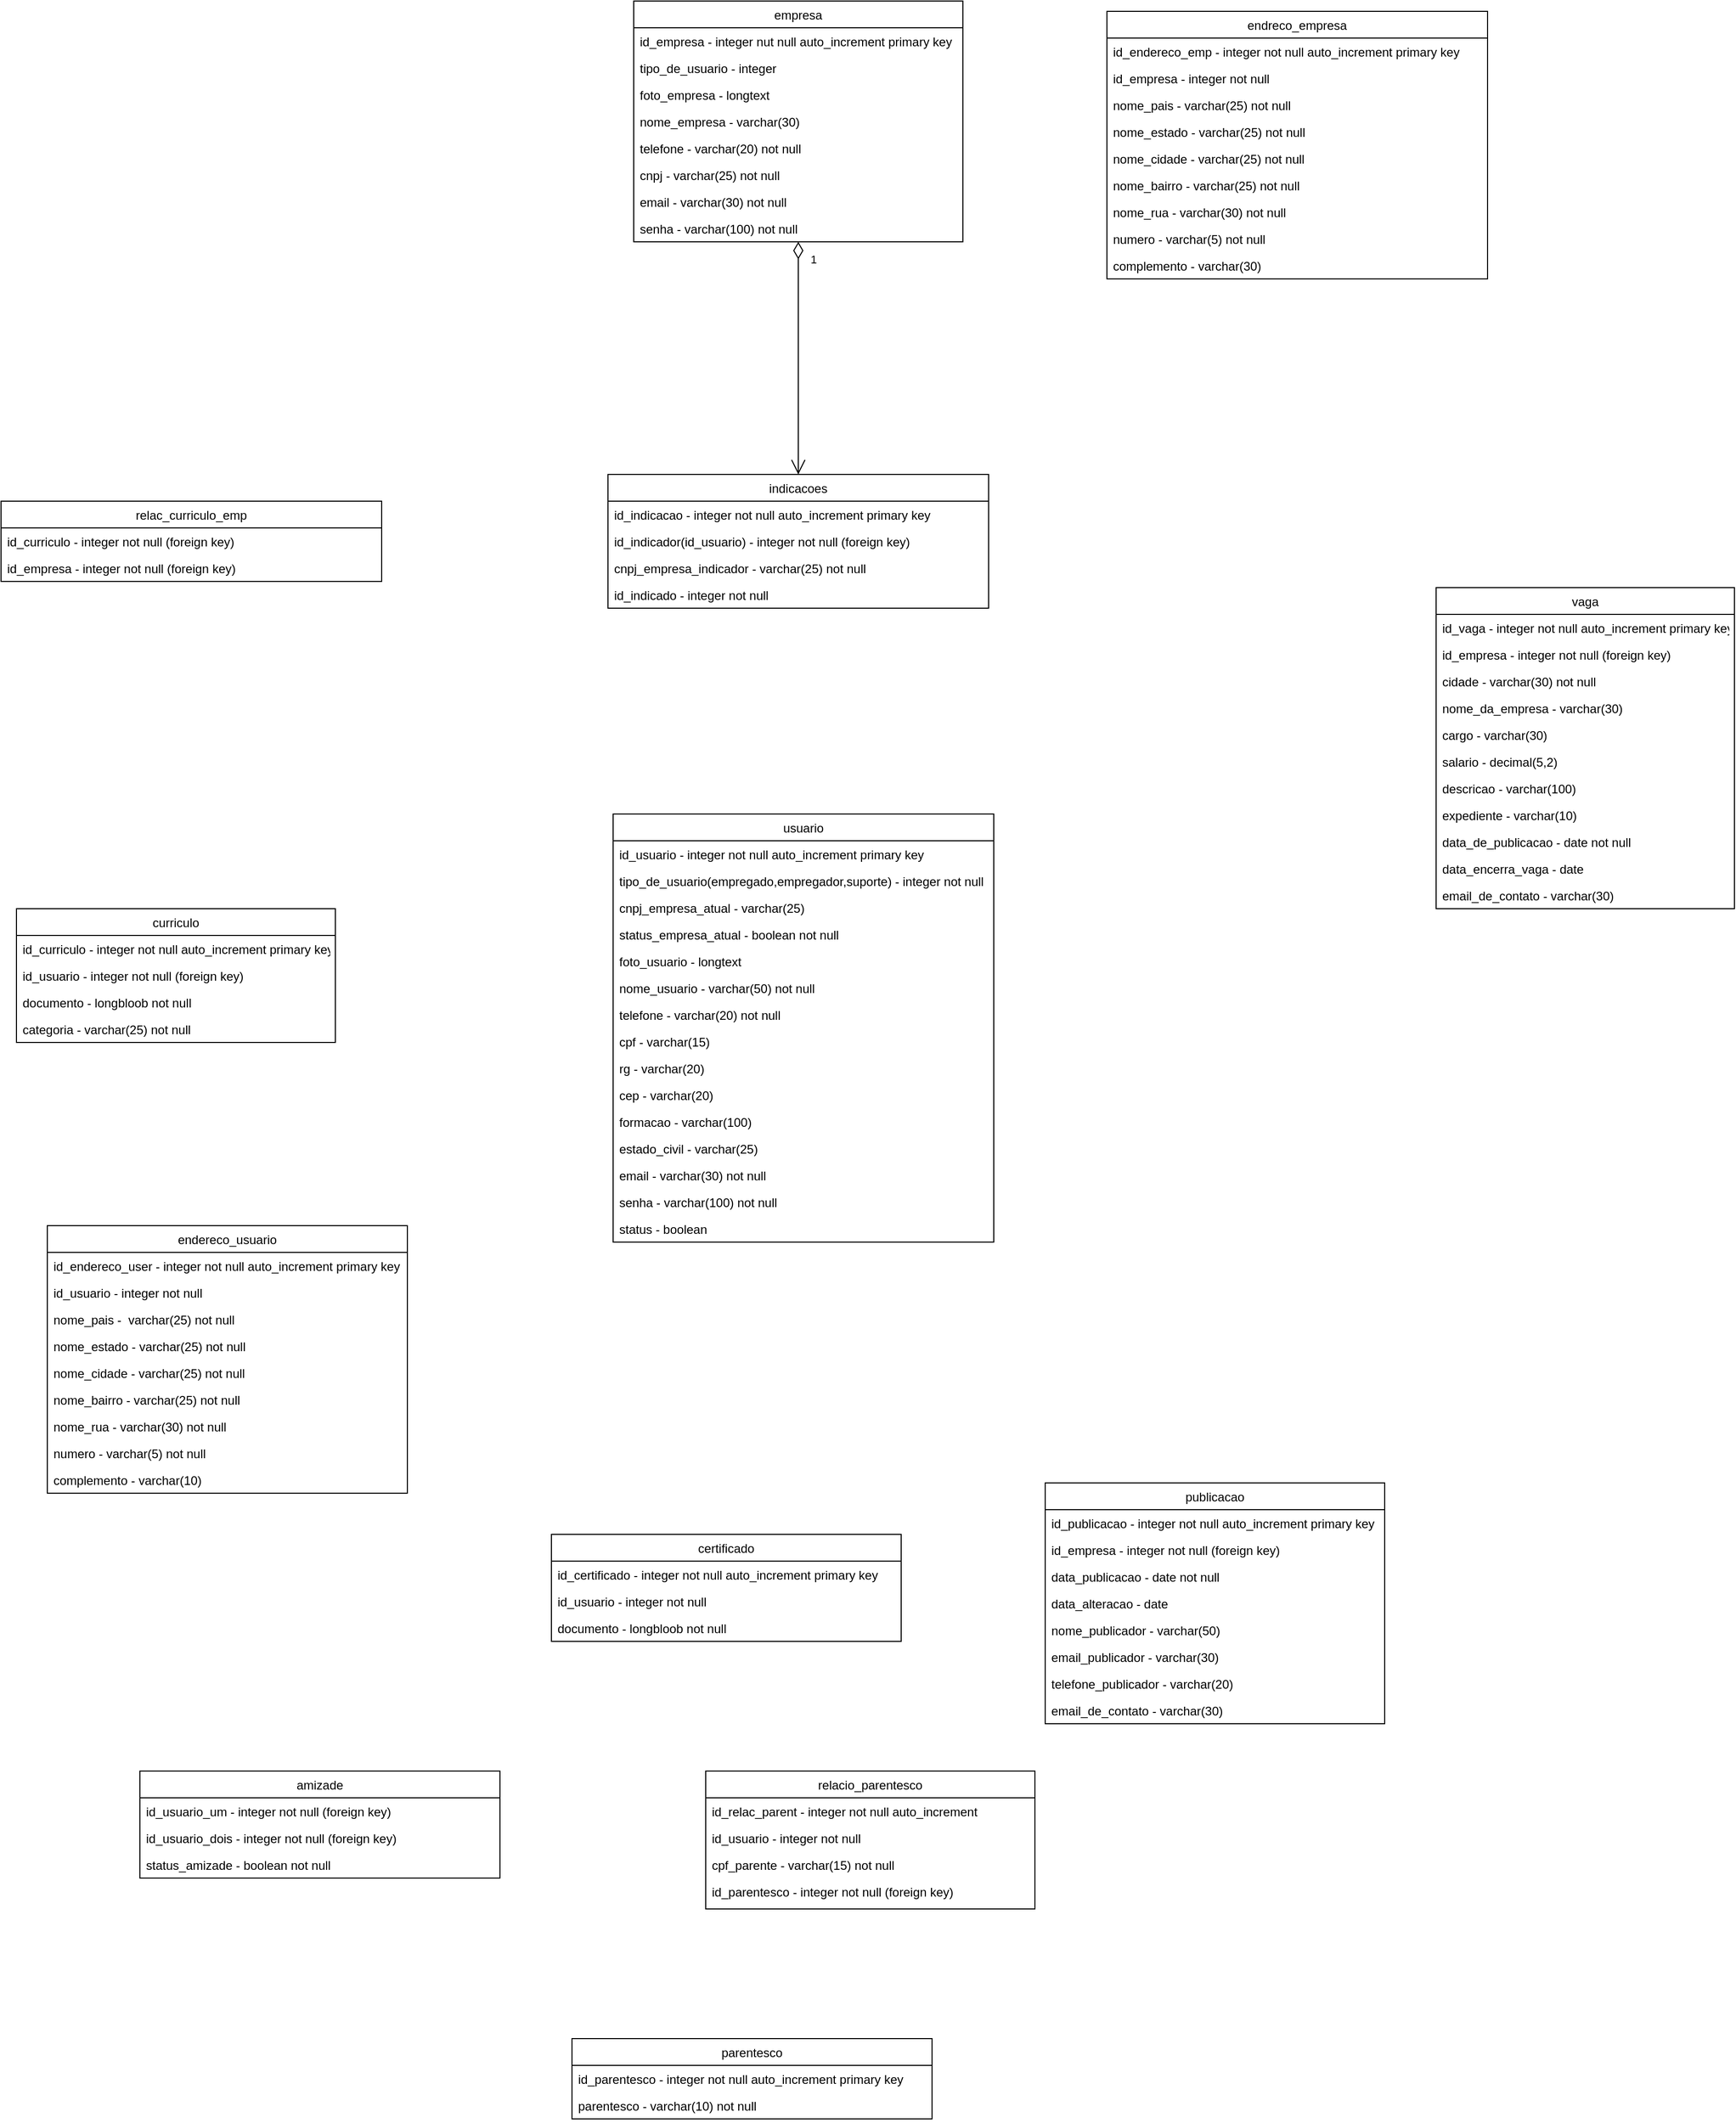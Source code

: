 <mxfile version="18.0.3" type="device"><diagram name="Page-1" id="c4acf3e9-155e-7222-9cf6-157b1a14988f"><mxGraphModel dx="2331" dy="2186" grid="1" gridSize="10" guides="1" tooltips="1" connect="1" arrows="1" fold="1" page="1" pageScale="1" pageWidth="850" pageHeight="1100" background="none" math="0" shadow="0"><root><mxCell id="0"/><mxCell id="1" parent="0"/><mxCell id="nHbKDUpMwGYDts8eb4Cf-1" value="usuario" style="swimlane;fontStyle=0;childLayout=stackLayout;horizontal=1;startSize=26;fillColor=none;horizontalStack=0;resizeParent=1;resizeParentMax=0;resizeLast=0;collapsible=1;marginBottom=0;" parent="1" vertex="1"><mxGeometry x="710" y="160" width="370" height="416" as="geometry"><mxRectangle x="140" y="210" width="90" height="26" as="alternateBounds"/></mxGeometry></mxCell><mxCell id="nHbKDUpMwGYDts8eb4Cf-2" value="id_usuario - integer not null auto_increment primary key" style="text;strokeColor=none;fillColor=none;align=left;verticalAlign=top;spacingLeft=4;spacingRight=4;overflow=hidden;rotatable=0;points=[[0,0.5],[1,0.5]];portConstraint=eastwest;" parent="nHbKDUpMwGYDts8eb4Cf-1" vertex="1"><mxGeometry y="26" width="370" height="26" as="geometry"/></mxCell><mxCell id="nHbKDUpMwGYDts8eb4Cf-3" value="tipo_de_usuario(empregado,empregador,suporte) - integer not null" style="text;strokeColor=none;fillColor=none;align=left;verticalAlign=top;spacingLeft=4;spacingRight=4;overflow=hidden;rotatable=0;points=[[0,0.5],[1,0.5]];portConstraint=eastwest;" parent="nHbKDUpMwGYDts8eb4Cf-1" vertex="1"><mxGeometry y="52" width="370" height="26" as="geometry"/></mxCell><mxCell id="nHbKDUpMwGYDts8eb4Cf-4" value="cnpj_empresa_atual - varchar(25) " style="text;strokeColor=none;fillColor=none;align=left;verticalAlign=top;spacingLeft=4;spacingRight=4;overflow=hidden;rotatable=0;points=[[0,0.5],[1,0.5]];portConstraint=eastwest;" parent="nHbKDUpMwGYDts8eb4Cf-1" vertex="1"><mxGeometry y="78" width="370" height="26" as="geometry"/></mxCell><mxCell id="nHbKDUpMwGYDts8eb4Cf-8" value="status_empresa_atual - boolean not null" style="text;strokeColor=none;fillColor=none;align=left;verticalAlign=top;spacingLeft=4;spacingRight=4;overflow=hidden;rotatable=0;points=[[0,0.5],[1,0.5]];portConstraint=eastwest;" parent="nHbKDUpMwGYDts8eb4Cf-1" vertex="1"><mxGeometry y="104" width="370" height="26" as="geometry"/></mxCell><mxCell id="nHbKDUpMwGYDts8eb4Cf-9" value="foto_usuario - longtext" style="text;strokeColor=none;fillColor=none;align=left;verticalAlign=top;spacingLeft=4;spacingRight=4;overflow=hidden;rotatable=0;points=[[0,0.5],[1,0.5]];portConstraint=eastwest;" parent="nHbKDUpMwGYDts8eb4Cf-1" vertex="1"><mxGeometry y="130" width="370" height="26" as="geometry"/></mxCell><mxCell id="nHbKDUpMwGYDts8eb4Cf-11" value="nome_usuario - varchar(50) not null" style="text;strokeColor=none;fillColor=none;align=left;verticalAlign=top;spacingLeft=4;spacingRight=4;overflow=hidden;rotatable=0;points=[[0,0.5],[1,0.5]];portConstraint=eastwest;" parent="nHbKDUpMwGYDts8eb4Cf-1" vertex="1"><mxGeometry y="156" width="370" height="26" as="geometry"/></mxCell><mxCell id="nHbKDUpMwGYDts8eb4Cf-12" value="telefone - varchar(20) not null" style="text;strokeColor=none;fillColor=none;align=left;verticalAlign=top;spacingLeft=4;spacingRight=4;overflow=hidden;rotatable=0;points=[[0,0.5],[1,0.5]];portConstraint=eastwest;" parent="nHbKDUpMwGYDts8eb4Cf-1" vertex="1"><mxGeometry y="182" width="370" height="26" as="geometry"/></mxCell><mxCell id="nHbKDUpMwGYDts8eb4Cf-13" value="cpf - varchar(15)" style="text;strokeColor=none;fillColor=none;align=left;verticalAlign=top;spacingLeft=4;spacingRight=4;overflow=hidden;rotatable=0;points=[[0,0.5],[1,0.5]];portConstraint=eastwest;" parent="nHbKDUpMwGYDts8eb4Cf-1" vertex="1"><mxGeometry y="208" width="370" height="26" as="geometry"/></mxCell><mxCell id="ckxbgNwo-FN7XNcKJJgW-1" value="rg - varchar(20)" style="text;strokeColor=none;fillColor=none;align=left;verticalAlign=top;spacingLeft=4;spacingRight=4;overflow=hidden;rotatable=0;points=[[0,0.5],[1,0.5]];portConstraint=eastwest;" vertex="1" parent="nHbKDUpMwGYDts8eb4Cf-1"><mxGeometry y="234" width="370" height="26" as="geometry"/></mxCell><mxCell id="ckxbgNwo-FN7XNcKJJgW-2" value="cep - varchar(20)" style="text;strokeColor=none;fillColor=none;align=left;verticalAlign=top;spacingLeft=4;spacingRight=4;overflow=hidden;rotatable=0;points=[[0,0.5],[1,0.5]];portConstraint=eastwest;" vertex="1" parent="nHbKDUpMwGYDts8eb4Cf-1"><mxGeometry y="260" width="370" height="26" as="geometry"/></mxCell><mxCell id="ckxbgNwo-FN7XNcKJJgW-3" value="formacao - varchar(100)" style="text;strokeColor=none;fillColor=none;align=left;verticalAlign=top;spacingLeft=4;spacingRight=4;overflow=hidden;rotatable=0;points=[[0,0.5],[1,0.5]];portConstraint=eastwest;" vertex="1" parent="nHbKDUpMwGYDts8eb4Cf-1"><mxGeometry y="286" width="370" height="26" as="geometry"/></mxCell><mxCell id="ckxbgNwo-FN7XNcKJJgW-4" value="estado_civil - varchar(25)" style="text;strokeColor=none;fillColor=none;align=left;verticalAlign=top;spacingLeft=4;spacingRight=4;overflow=hidden;rotatable=0;points=[[0,0.5],[1,0.5]];portConstraint=eastwest;" vertex="1" parent="nHbKDUpMwGYDts8eb4Cf-1"><mxGeometry y="312" width="370" height="26" as="geometry"/></mxCell><mxCell id="ckxbgNwo-FN7XNcKJJgW-5" value="email - varchar(30) not null" style="text;strokeColor=none;fillColor=none;align=left;verticalAlign=top;spacingLeft=4;spacingRight=4;overflow=hidden;rotatable=0;points=[[0,0.5],[1,0.5]];portConstraint=eastwest;" vertex="1" parent="nHbKDUpMwGYDts8eb4Cf-1"><mxGeometry y="338" width="370" height="26" as="geometry"/></mxCell><mxCell id="ckxbgNwo-FN7XNcKJJgW-6" value="senha - varchar(100) not null" style="text;strokeColor=none;fillColor=none;align=left;verticalAlign=top;spacingLeft=4;spacingRight=4;overflow=hidden;rotatable=0;points=[[0,0.5],[1,0.5]];portConstraint=eastwest;" vertex="1" parent="nHbKDUpMwGYDts8eb4Cf-1"><mxGeometry y="364" width="370" height="26" as="geometry"/></mxCell><mxCell id="ckxbgNwo-FN7XNcKJJgW-8" value="status - boolean" style="text;strokeColor=none;fillColor=none;align=left;verticalAlign=top;spacingLeft=4;spacingRight=4;overflow=hidden;rotatable=0;points=[[0,0.5],[1,0.5]];portConstraint=eastwest;" vertex="1" parent="nHbKDUpMwGYDts8eb4Cf-1"><mxGeometry y="390" width="370" height="26" as="geometry"/></mxCell><mxCell id="ckxbgNwo-FN7XNcKJJgW-9" value="empresa" style="swimlane;fontStyle=0;childLayout=stackLayout;horizontal=1;startSize=26;fillColor=none;horizontalStack=0;resizeParent=1;resizeParentMax=0;resizeLast=0;collapsible=1;marginBottom=0;" vertex="1" parent="1"><mxGeometry x="730" y="-630" width="320" height="234" as="geometry"/></mxCell><mxCell id="ckxbgNwo-FN7XNcKJJgW-10" value="id_empresa - integer nut null auto_increment primary key" style="text;strokeColor=none;fillColor=none;align=left;verticalAlign=top;spacingLeft=4;spacingRight=4;overflow=hidden;rotatable=0;points=[[0,0.5],[1,0.5]];portConstraint=eastwest;" vertex="1" parent="ckxbgNwo-FN7XNcKJJgW-9"><mxGeometry y="26" width="320" height="26" as="geometry"/></mxCell><mxCell id="ckxbgNwo-FN7XNcKJJgW-11" value="tipo_de_usuario - integer" style="text;strokeColor=none;fillColor=none;align=left;verticalAlign=top;spacingLeft=4;spacingRight=4;overflow=hidden;rotatable=0;points=[[0,0.5],[1,0.5]];portConstraint=eastwest;" vertex="1" parent="ckxbgNwo-FN7XNcKJJgW-9"><mxGeometry y="52" width="320" height="26" as="geometry"/></mxCell><mxCell id="ckxbgNwo-FN7XNcKJJgW-12" value="foto_empresa - longtext" style="text;strokeColor=none;fillColor=none;align=left;verticalAlign=top;spacingLeft=4;spacingRight=4;overflow=hidden;rotatable=0;points=[[0,0.5],[1,0.5]];portConstraint=eastwest;" vertex="1" parent="ckxbgNwo-FN7XNcKJJgW-9"><mxGeometry y="78" width="320" height="26" as="geometry"/></mxCell><mxCell id="ckxbgNwo-FN7XNcKJJgW-13" value="nome_empresa - varchar(30)" style="text;strokeColor=none;fillColor=none;align=left;verticalAlign=top;spacingLeft=4;spacingRight=4;overflow=hidden;rotatable=0;points=[[0,0.5],[1,0.5]];portConstraint=eastwest;" vertex="1" parent="ckxbgNwo-FN7XNcKJJgW-9"><mxGeometry y="104" width="320" height="26" as="geometry"/></mxCell><mxCell id="ckxbgNwo-FN7XNcKJJgW-14" value="telefone - varchar(20) not null" style="text;strokeColor=none;fillColor=none;align=left;verticalAlign=top;spacingLeft=4;spacingRight=4;overflow=hidden;rotatable=0;points=[[0,0.5],[1,0.5]];portConstraint=eastwest;" vertex="1" parent="ckxbgNwo-FN7XNcKJJgW-9"><mxGeometry y="130" width="320" height="26" as="geometry"/></mxCell><mxCell id="ckxbgNwo-FN7XNcKJJgW-15" value="cnpj - varchar(25) not null" style="text;strokeColor=none;fillColor=none;align=left;verticalAlign=top;spacingLeft=4;spacingRight=4;overflow=hidden;rotatable=0;points=[[0,0.5],[1,0.5]];portConstraint=eastwest;" vertex="1" parent="ckxbgNwo-FN7XNcKJJgW-9"><mxGeometry y="156" width="320" height="26" as="geometry"/></mxCell><mxCell id="ckxbgNwo-FN7XNcKJJgW-16" value="email - varchar(30) not null" style="text;strokeColor=none;fillColor=none;align=left;verticalAlign=top;spacingLeft=4;spacingRight=4;overflow=hidden;rotatable=0;points=[[0,0.5],[1,0.5]];portConstraint=eastwest;" vertex="1" parent="ckxbgNwo-FN7XNcKJJgW-9"><mxGeometry y="182" width="320" height="26" as="geometry"/></mxCell><mxCell id="ckxbgNwo-FN7XNcKJJgW-17" value="senha - varchar(100) not null" style="text;strokeColor=none;fillColor=none;align=left;verticalAlign=top;spacingLeft=4;spacingRight=4;overflow=hidden;rotatable=0;points=[[0,0.5],[1,0.5]];portConstraint=eastwest;" vertex="1" parent="ckxbgNwo-FN7XNcKJJgW-9"><mxGeometry y="208" width="320" height="26" as="geometry"/></mxCell><mxCell id="ckxbgNwo-FN7XNcKJJgW-18" value="vaga" style="swimlane;fontStyle=0;childLayout=stackLayout;horizontal=1;startSize=26;fillColor=none;horizontalStack=0;resizeParent=1;resizeParentMax=0;resizeLast=0;collapsible=1;marginBottom=0;" vertex="1" parent="1"><mxGeometry x="1510" y="-60" width="290" height="312" as="geometry"/></mxCell><mxCell id="ckxbgNwo-FN7XNcKJJgW-19" value="id_vaga - integer not null auto_increment primary key" style="text;strokeColor=none;fillColor=none;align=left;verticalAlign=top;spacingLeft=4;spacingRight=4;overflow=hidden;rotatable=0;points=[[0,0.5],[1,0.5]];portConstraint=eastwest;" vertex="1" parent="ckxbgNwo-FN7XNcKJJgW-18"><mxGeometry y="26" width="290" height="26" as="geometry"/></mxCell><mxCell id="ckxbgNwo-FN7XNcKJJgW-20" value="id_empresa - integer not null (foreign key)" style="text;strokeColor=none;fillColor=none;align=left;verticalAlign=top;spacingLeft=4;spacingRight=4;overflow=hidden;rotatable=0;points=[[0,0.5],[1,0.5]];portConstraint=eastwest;" vertex="1" parent="ckxbgNwo-FN7XNcKJJgW-18"><mxGeometry y="52" width="290" height="26" as="geometry"/></mxCell><mxCell id="ckxbgNwo-FN7XNcKJJgW-21" value="cidade - varchar(30) not null" style="text;strokeColor=none;fillColor=none;align=left;verticalAlign=top;spacingLeft=4;spacingRight=4;overflow=hidden;rotatable=0;points=[[0,0.5],[1,0.5]];portConstraint=eastwest;" vertex="1" parent="ckxbgNwo-FN7XNcKJJgW-18"><mxGeometry y="78" width="290" height="26" as="geometry"/></mxCell><mxCell id="ckxbgNwo-FN7XNcKJJgW-22" value="nome_da_empresa - varchar(30) " style="text;strokeColor=none;fillColor=none;align=left;verticalAlign=top;spacingLeft=4;spacingRight=4;overflow=hidden;rotatable=0;points=[[0,0.5],[1,0.5]];portConstraint=eastwest;" vertex="1" parent="ckxbgNwo-FN7XNcKJJgW-18"><mxGeometry y="104" width="290" height="26" as="geometry"/></mxCell><mxCell id="ckxbgNwo-FN7XNcKJJgW-23" value="cargo - varchar(30)" style="text;strokeColor=none;fillColor=none;align=left;verticalAlign=top;spacingLeft=4;spacingRight=4;overflow=hidden;rotatable=0;points=[[0,0.5],[1,0.5]];portConstraint=eastwest;" vertex="1" parent="ckxbgNwo-FN7XNcKJJgW-18"><mxGeometry y="130" width="290" height="26" as="geometry"/></mxCell><mxCell id="ckxbgNwo-FN7XNcKJJgW-24" value="salario - decimal(5,2)" style="text;strokeColor=none;fillColor=none;align=left;verticalAlign=top;spacingLeft=4;spacingRight=4;overflow=hidden;rotatable=0;points=[[0,0.5],[1,0.5]];portConstraint=eastwest;" vertex="1" parent="ckxbgNwo-FN7XNcKJJgW-18"><mxGeometry y="156" width="290" height="26" as="geometry"/></mxCell><mxCell id="ckxbgNwo-FN7XNcKJJgW-25" value="descricao - varchar(100)" style="text;strokeColor=none;fillColor=none;align=left;verticalAlign=top;spacingLeft=4;spacingRight=4;overflow=hidden;rotatable=0;points=[[0,0.5],[1,0.5]];portConstraint=eastwest;" vertex="1" parent="ckxbgNwo-FN7XNcKJJgW-18"><mxGeometry y="182" width="290" height="26" as="geometry"/></mxCell><mxCell id="ckxbgNwo-FN7XNcKJJgW-26" value="expediente - varchar(10)" style="text;strokeColor=none;fillColor=none;align=left;verticalAlign=top;spacingLeft=4;spacingRight=4;overflow=hidden;rotatable=0;points=[[0,0.5],[1,0.5]];portConstraint=eastwest;" vertex="1" parent="ckxbgNwo-FN7XNcKJJgW-18"><mxGeometry y="208" width="290" height="26" as="geometry"/></mxCell><mxCell id="ckxbgNwo-FN7XNcKJJgW-27" value="data_de_publicacao - date not null" style="text;strokeColor=none;fillColor=none;align=left;verticalAlign=top;spacingLeft=4;spacingRight=4;overflow=hidden;rotatable=0;points=[[0,0.5],[1,0.5]];portConstraint=eastwest;" vertex="1" parent="ckxbgNwo-FN7XNcKJJgW-18"><mxGeometry y="234" width="290" height="26" as="geometry"/></mxCell><mxCell id="ckxbgNwo-FN7XNcKJJgW-28" value="data_encerra_vaga - date" style="text;strokeColor=none;fillColor=none;align=left;verticalAlign=top;spacingLeft=4;spacingRight=4;overflow=hidden;rotatable=0;points=[[0,0.5],[1,0.5]];portConstraint=eastwest;" vertex="1" parent="ckxbgNwo-FN7XNcKJJgW-18"><mxGeometry y="260" width="290" height="26" as="geometry"/></mxCell><mxCell id="ckxbgNwo-FN7XNcKJJgW-36" value="email_de_contato - varchar(30)" style="text;strokeColor=none;fillColor=none;align=left;verticalAlign=top;spacingLeft=4;spacingRight=4;overflow=hidden;rotatable=0;points=[[0,0.5],[1,0.5]];portConstraint=eastwest;" vertex="1" parent="ckxbgNwo-FN7XNcKJJgW-18"><mxGeometry y="286" width="290" height="26" as="geometry"/></mxCell><mxCell id="ckxbgNwo-FN7XNcKJJgW-29" value="publicacao" style="swimlane;fontStyle=0;childLayout=stackLayout;horizontal=1;startSize=26;fillColor=none;horizontalStack=0;resizeParent=1;resizeParentMax=0;resizeLast=0;collapsible=1;marginBottom=0;" vertex="1" parent="1"><mxGeometry x="1130" y="810" width="330" height="234" as="geometry"/></mxCell><mxCell id="ckxbgNwo-FN7XNcKJJgW-30" value="id_publicacao - integer not null auto_increment primary key" style="text;strokeColor=none;fillColor=none;align=left;verticalAlign=top;spacingLeft=4;spacingRight=4;overflow=hidden;rotatable=0;points=[[0,0.5],[1,0.5]];portConstraint=eastwest;" vertex="1" parent="ckxbgNwo-FN7XNcKJJgW-29"><mxGeometry y="26" width="330" height="26" as="geometry"/></mxCell><mxCell id="ckxbgNwo-FN7XNcKJJgW-31" value="id_empresa - integer not null (foreign key)" style="text;strokeColor=none;fillColor=none;align=left;verticalAlign=top;spacingLeft=4;spacingRight=4;overflow=hidden;rotatable=0;points=[[0,0.5],[1,0.5]];portConstraint=eastwest;" vertex="1" parent="ckxbgNwo-FN7XNcKJJgW-29"><mxGeometry y="52" width="330" height="26" as="geometry"/></mxCell><mxCell id="ckxbgNwo-FN7XNcKJJgW-32" value="data_publicacao - date not null" style="text;strokeColor=none;fillColor=none;align=left;verticalAlign=top;spacingLeft=4;spacingRight=4;overflow=hidden;rotatable=0;points=[[0,0.5],[1,0.5]];portConstraint=eastwest;" vertex="1" parent="ckxbgNwo-FN7XNcKJJgW-29"><mxGeometry y="78" width="330" height="26" as="geometry"/></mxCell><mxCell id="ckxbgNwo-FN7XNcKJJgW-33" value="data_alteracao - date" style="text;strokeColor=none;fillColor=none;align=left;verticalAlign=top;spacingLeft=4;spacingRight=4;overflow=hidden;rotatable=0;points=[[0,0.5],[1,0.5]];portConstraint=eastwest;" vertex="1" parent="ckxbgNwo-FN7XNcKJJgW-29"><mxGeometry y="104" width="330" height="26" as="geometry"/></mxCell><mxCell id="ckxbgNwo-FN7XNcKJJgW-34" value="nome_publicador - varchar(50)" style="text;strokeColor=none;fillColor=none;align=left;verticalAlign=top;spacingLeft=4;spacingRight=4;overflow=hidden;rotatable=0;points=[[0,0.5],[1,0.5]];portConstraint=eastwest;" vertex="1" parent="ckxbgNwo-FN7XNcKJJgW-29"><mxGeometry y="130" width="330" height="26" as="geometry"/></mxCell><mxCell id="ckxbgNwo-FN7XNcKJJgW-35" value="email_publicador - varchar(30)" style="text;strokeColor=none;fillColor=none;align=left;verticalAlign=top;spacingLeft=4;spacingRight=4;overflow=hidden;rotatable=0;points=[[0,0.5],[1,0.5]];portConstraint=eastwest;" vertex="1" parent="ckxbgNwo-FN7XNcKJJgW-29"><mxGeometry y="156" width="330" height="26" as="geometry"/></mxCell><mxCell id="ckxbgNwo-FN7XNcKJJgW-38" value="telefone_publicador - varchar(20)" style="text;strokeColor=none;fillColor=none;align=left;verticalAlign=top;spacingLeft=4;spacingRight=4;overflow=hidden;rotatable=0;points=[[0,0.5],[1,0.5]];portConstraint=eastwest;" vertex="1" parent="ckxbgNwo-FN7XNcKJJgW-29"><mxGeometry y="182" width="330" height="26" as="geometry"/></mxCell><mxCell id="ckxbgNwo-FN7XNcKJJgW-37" value="email_de_contato - varchar(30)" style="text;strokeColor=none;fillColor=none;align=left;verticalAlign=top;spacingLeft=4;spacingRight=4;overflow=hidden;rotatable=0;points=[[0,0.5],[1,0.5]];portConstraint=eastwest;" vertex="1" parent="ckxbgNwo-FN7XNcKJJgW-29"><mxGeometry y="208" width="330" height="26" as="geometry"/></mxCell><mxCell id="ckxbgNwo-FN7XNcKJJgW-39" value="curriculo" style="swimlane;fontStyle=0;childLayout=stackLayout;horizontal=1;startSize=26;fillColor=none;horizontalStack=0;resizeParent=1;resizeParentMax=0;resizeLast=0;collapsible=1;marginBottom=0;" vertex="1" parent="1"><mxGeometry x="130" y="252" width="310" height="130" as="geometry"/></mxCell><mxCell id="ckxbgNwo-FN7XNcKJJgW-40" value="id_curriculo - integer not null auto_increment primary key" style="text;strokeColor=none;fillColor=none;align=left;verticalAlign=top;spacingLeft=4;spacingRight=4;overflow=hidden;rotatable=0;points=[[0,0.5],[1,0.5]];portConstraint=eastwest;" vertex="1" parent="ckxbgNwo-FN7XNcKJJgW-39"><mxGeometry y="26" width="310" height="26" as="geometry"/></mxCell><mxCell id="ckxbgNwo-FN7XNcKJJgW-41" value="id_usuario - integer not null (foreign key)" style="text;strokeColor=none;fillColor=none;align=left;verticalAlign=top;spacingLeft=4;spacingRight=4;overflow=hidden;rotatable=0;points=[[0,0.5],[1,0.5]];portConstraint=eastwest;" vertex="1" parent="ckxbgNwo-FN7XNcKJJgW-39"><mxGeometry y="52" width="310" height="26" as="geometry"/></mxCell><mxCell id="ckxbgNwo-FN7XNcKJJgW-42" value="documento - longbloob not null" style="text;strokeColor=none;fillColor=none;align=left;verticalAlign=top;spacingLeft=4;spacingRight=4;overflow=hidden;rotatable=0;points=[[0,0.5],[1,0.5]];portConstraint=eastwest;" vertex="1" parent="ckxbgNwo-FN7XNcKJJgW-39"><mxGeometry y="78" width="310" height="26" as="geometry"/></mxCell><mxCell id="ckxbgNwo-FN7XNcKJJgW-43" value="categoria - varchar(25) not null" style="text;strokeColor=none;fillColor=none;align=left;verticalAlign=top;spacingLeft=4;spacingRight=4;overflow=hidden;rotatable=0;points=[[0,0.5],[1,0.5]];portConstraint=eastwest;" vertex="1" parent="ckxbgNwo-FN7XNcKJJgW-39"><mxGeometry y="104" width="310" height="26" as="geometry"/></mxCell><mxCell id="ckxbgNwo-FN7XNcKJJgW-44" value="endereco_usuario" style="swimlane;fontStyle=0;childLayout=stackLayout;horizontal=1;startSize=26;fillColor=none;horizontalStack=0;resizeParent=1;resizeParentMax=0;resizeLast=0;collapsible=1;marginBottom=0;" vertex="1" parent="1"><mxGeometry x="160" y="560" width="350" height="260" as="geometry"/></mxCell><mxCell id="ckxbgNwo-FN7XNcKJJgW-45" value="id_endereco_user - integer not null auto_increment primary key" style="text;strokeColor=none;fillColor=none;align=left;verticalAlign=top;spacingLeft=4;spacingRight=4;overflow=hidden;rotatable=0;points=[[0,0.5],[1,0.5]];portConstraint=eastwest;" vertex="1" parent="ckxbgNwo-FN7XNcKJJgW-44"><mxGeometry y="26" width="350" height="26" as="geometry"/></mxCell><mxCell id="ckxbgNwo-FN7XNcKJJgW-46" value="id_usuario - integer not null " style="text;strokeColor=none;fillColor=none;align=left;verticalAlign=top;spacingLeft=4;spacingRight=4;overflow=hidden;rotatable=0;points=[[0,0.5],[1,0.5]];portConstraint=eastwest;" vertex="1" parent="ckxbgNwo-FN7XNcKJJgW-44"><mxGeometry y="52" width="350" height="26" as="geometry"/></mxCell><mxCell id="ckxbgNwo-FN7XNcKJJgW-47" value="nome_pais -  varchar(25) not null " style="text;strokeColor=none;fillColor=none;align=left;verticalAlign=top;spacingLeft=4;spacingRight=4;overflow=hidden;rotatable=0;points=[[0,0.5],[1,0.5]];portConstraint=eastwest;" vertex="1" parent="ckxbgNwo-FN7XNcKJJgW-44"><mxGeometry y="78" width="350" height="26" as="geometry"/></mxCell><mxCell id="ckxbgNwo-FN7XNcKJJgW-48" value="nome_estado - varchar(25) not null" style="text;strokeColor=none;fillColor=none;align=left;verticalAlign=top;spacingLeft=4;spacingRight=4;overflow=hidden;rotatable=0;points=[[0,0.5],[1,0.5]];portConstraint=eastwest;" vertex="1" parent="ckxbgNwo-FN7XNcKJJgW-44"><mxGeometry y="104" width="350" height="26" as="geometry"/></mxCell><mxCell id="ckxbgNwo-FN7XNcKJJgW-49" value="nome_cidade - varchar(25) not null" style="text;strokeColor=none;fillColor=none;align=left;verticalAlign=top;spacingLeft=4;spacingRight=4;overflow=hidden;rotatable=0;points=[[0,0.5],[1,0.5]];portConstraint=eastwest;" vertex="1" parent="ckxbgNwo-FN7XNcKJJgW-44"><mxGeometry y="130" width="350" height="26" as="geometry"/></mxCell><mxCell id="ckxbgNwo-FN7XNcKJJgW-51" value="nome_bairro - varchar(25) not null" style="text;strokeColor=none;fillColor=none;align=left;verticalAlign=top;spacingLeft=4;spacingRight=4;overflow=hidden;rotatable=0;points=[[0,0.5],[1,0.5]];portConstraint=eastwest;" vertex="1" parent="ckxbgNwo-FN7XNcKJJgW-44"><mxGeometry y="156" width="350" height="26" as="geometry"/></mxCell><mxCell id="ckxbgNwo-FN7XNcKJJgW-52" value="nome_rua - varchar(30) not null" style="text;strokeColor=none;fillColor=none;align=left;verticalAlign=top;spacingLeft=4;spacingRight=4;overflow=hidden;rotatable=0;points=[[0,0.5],[1,0.5]];portConstraint=eastwest;" vertex="1" parent="ckxbgNwo-FN7XNcKJJgW-44"><mxGeometry y="182" width="350" height="26" as="geometry"/></mxCell><mxCell id="ckxbgNwo-FN7XNcKJJgW-53" value="numero - varchar(5) not null" style="text;strokeColor=none;fillColor=none;align=left;verticalAlign=top;spacingLeft=4;spacingRight=4;overflow=hidden;rotatable=0;points=[[0,0.5],[1,0.5]];portConstraint=eastwest;" vertex="1" parent="ckxbgNwo-FN7XNcKJJgW-44"><mxGeometry y="208" width="350" height="26" as="geometry"/></mxCell><mxCell id="ckxbgNwo-FN7XNcKJJgW-54" value="complemento - varchar(10)" style="text;strokeColor=none;fillColor=none;align=left;verticalAlign=top;spacingLeft=4;spacingRight=4;overflow=hidden;rotatable=0;points=[[0,0.5],[1,0.5]];portConstraint=eastwest;" vertex="1" parent="ckxbgNwo-FN7XNcKJJgW-44"><mxGeometry y="234" width="350" height="26" as="geometry"/></mxCell><mxCell id="ckxbgNwo-FN7XNcKJJgW-55" value="endreco_empresa" style="swimlane;fontStyle=0;childLayout=stackLayout;horizontal=1;startSize=26;fillColor=none;horizontalStack=0;resizeParent=1;resizeParentMax=0;resizeLast=0;collapsible=1;marginBottom=0;" vertex="1" parent="1"><mxGeometry x="1190" y="-620" width="370" height="260" as="geometry"/></mxCell><mxCell id="ckxbgNwo-FN7XNcKJJgW-56" value="id_endereco_emp - integer not null auto_increment primary key" style="text;strokeColor=none;fillColor=none;align=left;verticalAlign=top;spacingLeft=4;spacingRight=4;overflow=hidden;rotatable=0;points=[[0,0.5],[1,0.5]];portConstraint=eastwest;" vertex="1" parent="ckxbgNwo-FN7XNcKJJgW-55"><mxGeometry y="26" width="370" height="26" as="geometry"/></mxCell><mxCell id="ckxbgNwo-FN7XNcKJJgW-57" value="id_empresa - integer not null" style="text;strokeColor=none;fillColor=none;align=left;verticalAlign=top;spacingLeft=4;spacingRight=4;overflow=hidden;rotatable=0;points=[[0,0.5],[1,0.5]];portConstraint=eastwest;" vertex="1" parent="ckxbgNwo-FN7XNcKJJgW-55"><mxGeometry y="52" width="370" height="26" as="geometry"/></mxCell><mxCell id="ckxbgNwo-FN7XNcKJJgW-58" value="nome_pais - varchar(25) not null" style="text;strokeColor=none;fillColor=none;align=left;verticalAlign=top;spacingLeft=4;spacingRight=4;overflow=hidden;rotatable=0;points=[[0,0.5],[1,0.5]];portConstraint=eastwest;" vertex="1" parent="ckxbgNwo-FN7XNcKJJgW-55"><mxGeometry y="78" width="370" height="26" as="geometry"/></mxCell><mxCell id="ckxbgNwo-FN7XNcKJJgW-63" value="nome_estado - varchar(25) not null" style="text;strokeColor=none;fillColor=none;align=left;verticalAlign=top;spacingLeft=4;spacingRight=4;overflow=hidden;rotatable=0;points=[[0,0.5],[1,0.5]];portConstraint=eastwest;" vertex="1" parent="ckxbgNwo-FN7XNcKJJgW-55"><mxGeometry y="104" width="370" height="26" as="geometry"/></mxCell><mxCell id="ckxbgNwo-FN7XNcKJJgW-64" value="nome_cidade - varchar(25) not null" style="text;strokeColor=none;fillColor=none;align=left;verticalAlign=top;spacingLeft=4;spacingRight=4;overflow=hidden;rotatable=0;points=[[0,0.5],[1,0.5]];portConstraint=eastwest;" vertex="1" parent="ckxbgNwo-FN7XNcKJJgW-55"><mxGeometry y="130" width="370" height="26" as="geometry"/></mxCell><mxCell id="ckxbgNwo-FN7XNcKJJgW-65" value="nome_bairro - varchar(25) not null" style="text;strokeColor=none;fillColor=none;align=left;verticalAlign=top;spacingLeft=4;spacingRight=4;overflow=hidden;rotatable=0;points=[[0,0.5],[1,0.5]];portConstraint=eastwest;" vertex="1" parent="ckxbgNwo-FN7XNcKJJgW-55"><mxGeometry y="156" width="370" height="26" as="geometry"/></mxCell><mxCell id="ckxbgNwo-FN7XNcKJJgW-66" value="nome_rua - varchar(30) not null" style="text;strokeColor=none;fillColor=none;align=left;verticalAlign=top;spacingLeft=4;spacingRight=4;overflow=hidden;rotatable=0;points=[[0,0.5],[1,0.5]];portConstraint=eastwest;" vertex="1" parent="ckxbgNwo-FN7XNcKJJgW-55"><mxGeometry y="182" width="370" height="26" as="geometry"/></mxCell><mxCell id="ckxbgNwo-FN7XNcKJJgW-67" value="numero - varchar(5) not null" style="text;strokeColor=none;fillColor=none;align=left;verticalAlign=top;spacingLeft=4;spacingRight=4;overflow=hidden;rotatable=0;points=[[0,0.5],[1,0.5]];portConstraint=eastwest;" vertex="1" parent="ckxbgNwo-FN7XNcKJJgW-55"><mxGeometry y="208" width="370" height="26" as="geometry"/></mxCell><mxCell id="ckxbgNwo-FN7XNcKJJgW-68" value="complemento - varchar(30) " style="text;strokeColor=none;fillColor=none;align=left;verticalAlign=top;spacingLeft=4;spacingRight=4;overflow=hidden;rotatable=0;points=[[0,0.5],[1,0.5]];portConstraint=eastwest;" vertex="1" parent="ckxbgNwo-FN7XNcKJJgW-55"><mxGeometry y="234" width="370" height="26" as="geometry"/></mxCell><mxCell id="ckxbgNwo-FN7XNcKJJgW-69" value="certificado" style="swimlane;fontStyle=0;childLayout=stackLayout;horizontal=1;startSize=26;fillColor=none;horizontalStack=0;resizeParent=1;resizeParentMax=0;resizeLast=0;collapsible=1;marginBottom=0;" vertex="1" parent="1"><mxGeometry x="650" y="860" width="340" height="104" as="geometry"/></mxCell><mxCell id="ckxbgNwo-FN7XNcKJJgW-70" value="id_certificado - integer not null auto_increment primary key" style="text;strokeColor=none;fillColor=none;align=left;verticalAlign=top;spacingLeft=4;spacingRight=4;overflow=hidden;rotatable=0;points=[[0,0.5],[1,0.5]];portConstraint=eastwest;" vertex="1" parent="ckxbgNwo-FN7XNcKJJgW-69"><mxGeometry y="26" width="340" height="26" as="geometry"/></mxCell><mxCell id="ckxbgNwo-FN7XNcKJJgW-71" value="id_usuario - integer not null" style="text;strokeColor=none;fillColor=none;align=left;verticalAlign=top;spacingLeft=4;spacingRight=4;overflow=hidden;rotatable=0;points=[[0,0.5],[1,0.5]];portConstraint=eastwest;" vertex="1" parent="ckxbgNwo-FN7XNcKJJgW-69"><mxGeometry y="52" width="340" height="26" as="geometry"/></mxCell><mxCell id="ckxbgNwo-FN7XNcKJJgW-72" value="documento - longbloob not null" style="text;strokeColor=none;fillColor=none;align=left;verticalAlign=top;spacingLeft=4;spacingRight=4;overflow=hidden;rotatable=0;points=[[0,0.5],[1,0.5]];portConstraint=eastwest;" vertex="1" parent="ckxbgNwo-FN7XNcKJJgW-69"><mxGeometry y="78" width="340" height="26" as="geometry"/></mxCell><mxCell id="ckxbgNwo-FN7XNcKJJgW-73" value="indicacoes" style="swimlane;fontStyle=0;childLayout=stackLayout;horizontal=1;startSize=26;fillColor=none;horizontalStack=0;resizeParent=1;resizeParentMax=0;resizeLast=0;collapsible=1;marginBottom=0;" vertex="1" parent="1"><mxGeometry x="705" y="-170" width="370" height="130" as="geometry"/></mxCell><mxCell id="ckxbgNwo-FN7XNcKJJgW-74" value="id_indicacao - integer not null auto_increment primary key" style="text;strokeColor=none;fillColor=none;align=left;verticalAlign=top;spacingLeft=4;spacingRight=4;overflow=hidden;rotatable=0;points=[[0,0.5],[1,0.5]];portConstraint=eastwest;" vertex="1" parent="ckxbgNwo-FN7XNcKJJgW-73"><mxGeometry y="26" width="370" height="26" as="geometry"/></mxCell><mxCell id="ckxbgNwo-FN7XNcKJJgW-75" value="id_indicador(id_usuario) - integer not null (foreign key)" style="text;strokeColor=none;fillColor=none;align=left;verticalAlign=top;spacingLeft=4;spacingRight=4;overflow=hidden;rotatable=0;points=[[0,0.5],[1,0.5]];portConstraint=eastwest;" vertex="1" parent="ckxbgNwo-FN7XNcKJJgW-73"><mxGeometry y="52" width="370" height="26" as="geometry"/></mxCell><mxCell id="ckxbgNwo-FN7XNcKJJgW-76" value="cnpj_empresa_indicador - varchar(25) not null " style="text;strokeColor=none;fillColor=none;align=left;verticalAlign=top;spacingLeft=4;spacingRight=4;overflow=hidden;rotatable=0;points=[[0,0.5],[1,0.5]];portConstraint=eastwest;" vertex="1" parent="ckxbgNwo-FN7XNcKJJgW-73"><mxGeometry y="78" width="370" height="26" as="geometry"/></mxCell><mxCell id="ckxbgNwo-FN7XNcKJJgW-77" value="id_indicado - integer not null " style="text;strokeColor=none;fillColor=none;align=left;verticalAlign=top;spacingLeft=4;spacingRight=4;overflow=hidden;rotatable=0;points=[[0,0.5],[1,0.5]];portConstraint=eastwest;" vertex="1" parent="ckxbgNwo-FN7XNcKJJgW-73"><mxGeometry y="104" width="370" height="26" as="geometry"/></mxCell><mxCell id="ckxbgNwo-FN7XNcKJJgW-78" value="parentesco" style="swimlane;fontStyle=0;childLayout=stackLayout;horizontal=1;startSize=26;fillColor=none;horizontalStack=0;resizeParent=1;resizeParentMax=0;resizeLast=0;collapsible=1;marginBottom=0;" vertex="1" parent="1"><mxGeometry x="670" y="1350" width="350" height="78" as="geometry"/></mxCell><mxCell id="ckxbgNwo-FN7XNcKJJgW-79" value="id_parentesco - integer not null auto_increment primary key" style="text;strokeColor=none;fillColor=none;align=left;verticalAlign=top;spacingLeft=4;spacingRight=4;overflow=hidden;rotatable=0;points=[[0,0.5],[1,0.5]];portConstraint=eastwest;" vertex="1" parent="ckxbgNwo-FN7XNcKJJgW-78"><mxGeometry y="26" width="350" height="26" as="geometry"/></mxCell><mxCell id="ckxbgNwo-FN7XNcKJJgW-80" value="parentesco - varchar(10) not null" style="text;strokeColor=none;fillColor=none;align=left;verticalAlign=top;spacingLeft=4;spacingRight=4;overflow=hidden;rotatable=0;points=[[0,0.5],[1,0.5]];portConstraint=eastwest;" vertex="1" parent="ckxbgNwo-FN7XNcKJJgW-78"><mxGeometry y="52" width="350" height="26" as="geometry"/></mxCell><mxCell id="ckxbgNwo-FN7XNcKJJgW-82" value="relacio_parentesco" style="swimlane;fontStyle=0;childLayout=stackLayout;horizontal=1;startSize=26;fillColor=none;horizontalStack=0;resizeParent=1;resizeParentMax=0;resizeLast=0;collapsible=1;marginBottom=0;" vertex="1" parent="1"><mxGeometry x="800" y="1090" width="320" height="134" as="geometry"/></mxCell><mxCell id="ckxbgNwo-FN7XNcKJJgW-83" value="id_relac_parent - integer not null auto_increment" style="text;strokeColor=none;fillColor=none;align=left;verticalAlign=top;spacingLeft=4;spacingRight=4;overflow=hidden;rotatable=0;points=[[0,0.5],[1,0.5]];portConstraint=eastwest;" vertex="1" parent="ckxbgNwo-FN7XNcKJJgW-82"><mxGeometry y="26" width="320" height="26" as="geometry"/></mxCell><mxCell id="ckxbgNwo-FN7XNcKJJgW-84" value="id_usuario - integer not null" style="text;strokeColor=none;fillColor=none;align=left;verticalAlign=top;spacingLeft=4;spacingRight=4;overflow=hidden;rotatable=0;points=[[0,0.5],[1,0.5]];portConstraint=eastwest;" vertex="1" parent="ckxbgNwo-FN7XNcKJJgW-82"><mxGeometry y="52" width="320" height="26" as="geometry"/></mxCell><mxCell id="ckxbgNwo-FN7XNcKJJgW-85" value="cpf_parente - varchar(15) not null" style="text;strokeColor=none;fillColor=none;align=left;verticalAlign=top;spacingLeft=4;spacingRight=4;overflow=hidden;rotatable=0;points=[[0,0.5],[1,0.5]];portConstraint=eastwest;" vertex="1" parent="ckxbgNwo-FN7XNcKJJgW-82"><mxGeometry y="78" width="320" height="26" as="geometry"/></mxCell><mxCell id="ckxbgNwo-FN7XNcKJJgW-86" value="id_parentesco - integer not null (foreign key)" style="text;strokeColor=none;fillColor=none;align=left;verticalAlign=top;spacingLeft=4;spacingRight=4;overflow=hidden;rotatable=0;points=[[0,0.5],[1,0.5]];portConstraint=eastwest;" vertex="1" parent="ckxbgNwo-FN7XNcKJJgW-82"><mxGeometry y="104" width="320" height="30" as="geometry"/></mxCell><mxCell id="ckxbgNwo-FN7XNcKJJgW-87" value="relac_curriculo_emp" style="swimlane;fontStyle=0;childLayout=stackLayout;horizontal=1;startSize=26;fillColor=none;horizontalStack=0;resizeParent=1;resizeParentMax=0;resizeLast=0;collapsible=1;marginBottom=0;" vertex="1" parent="1"><mxGeometry x="115" y="-144" width="370" height="78" as="geometry"/></mxCell><mxCell id="ckxbgNwo-FN7XNcKJJgW-88" value="id_curriculo - integer not null (foreign key)" style="text;strokeColor=none;fillColor=none;align=left;verticalAlign=top;spacingLeft=4;spacingRight=4;overflow=hidden;rotatable=0;points=[[0,0.5],[1,0.5]];portConstraint=eastwest;" vertex="1" parent="ckxbgNwo-FN7XNcKJJgW-87"><mxGeometry y="26" width="370" height="26" as="geometry"/></mxCell><mxCell id="ckxbgNwo-FN7XNcKJJgW-89" value="id_empresa - integer not null (foreign key)" style="text;strokeColor=none;fillColor=none;align=left;verticalAlign=top;spacingLeft=4;spacingRight=4;overflow=hidden;rotatable=0;points=[[0,0.5],[1,0.5]];portConstraint=eastwest;" vertex="1" parent="ckxbgNwo-FN7XNcKJJgW-87"><mxGeometry y="52" width="370" height="26" as="geometry"/></mxCell><mxCell id="ckxbgNwo-FN7XNcKJJgW-91" value="amizade" style="swimlane;fontStyle=0;childLayout=stackLayout;horizontal=1;startSize=26;fillColor=none;horizontalStack=0;resizeParent=1;resizeParentMax=0;resizeLast=0;collapsible=1;marginBottom=0;" vertex="1" parent="1"><mxGeometry x="250" y="1090" width="350" height="104" as="geometry"/></mxCell><mxCell id="ckxbgNwo-FN7XNcKJJgW-92" value="id_usuario_um - integer not null (foreign key)" style="text;strokeColor=none;fillColor=none;align=left;verticalAlign=top;spacingLeft=4;spacingRight=4;overflow=hidden;rotatable=0;points=[[0,0.5],[1,0.5]];portConstraint=eastwest;" vertex="1" parent="ckxbgNwo-FN7XNcKJJgW-91"><mxGeometry y="26" width="350" height="26" as="geometry"/></mxCell><mxCell id="ckxbgNwo-FN7XNcKJJgW-93" value="id_usuario_dois - integer not null (foreign key)" style="text;strokeColor=none;fillColor=none;align=left;verticalAlign=top;spacingLeft=4;spacingRight=4;overflow=hidden;rotatable=0;points=[[0,0.5],[1,0.5]];portConstraint=eastwest;" vertex="1" parent="ckxbgNwo-FN7XNcKJJgW-91"><mxGeometry y="52" width="350" height="26" as="geometry"/></mxCell><mxCell id="ckxbgNwo-FN7XNcKJJgW-94" value="status_amizade - boolean not null" style="text;strokeColor=none;fillColor=none;align=left;verticalAlign=top;spacingLeft=4;spacingRight=4;overflow=hidden;rotatable=0;points=[[0,0.5],[1,0.5]];portConstraint=eastwest;" vertex="1" parent="ckxbgNwo-FN7XNcKJJgW-91"><mxGeometry y="78" width="350" height="26" as="geometry"/></mxCell><mxCell id="ckxbgNwo-FN7XNcKJJgW-95" value="1" style="endArrow=open;html=1;endSize=12;startArrow=diamondThin;startSize=14;startFill=0;edgeStyle=orthogonalEdgeStyle;align=left;verticalAlign=bottom;rounded=0;entryX=0.5;entryY=0;entryDx=0;entryDy=0;exitX=0.5;exitY=1;exitDx=0;exitDy=0;fillColor=#000000;" edge="1" parent="1" source="ckxbgNwo-FN7XNcKJJgW-9" target="ckxbgNwo-FN7XNcKJJgW-73"><mxGeometry x="-0.77" y="10" relative="1" as="geometry"><mxPoint x="370" y="-450" as="sourcePoint"/><mxPoint x="530" y="-450" as="targetPoint"/><Array as="points"><mxPoint x="890" y="-340"/><mxPoint x="890" y="-340"/></Array><mxPoint as="offset"/></mxGeometry></mxCell></root></mxGraphModel></diagram></mxfile>